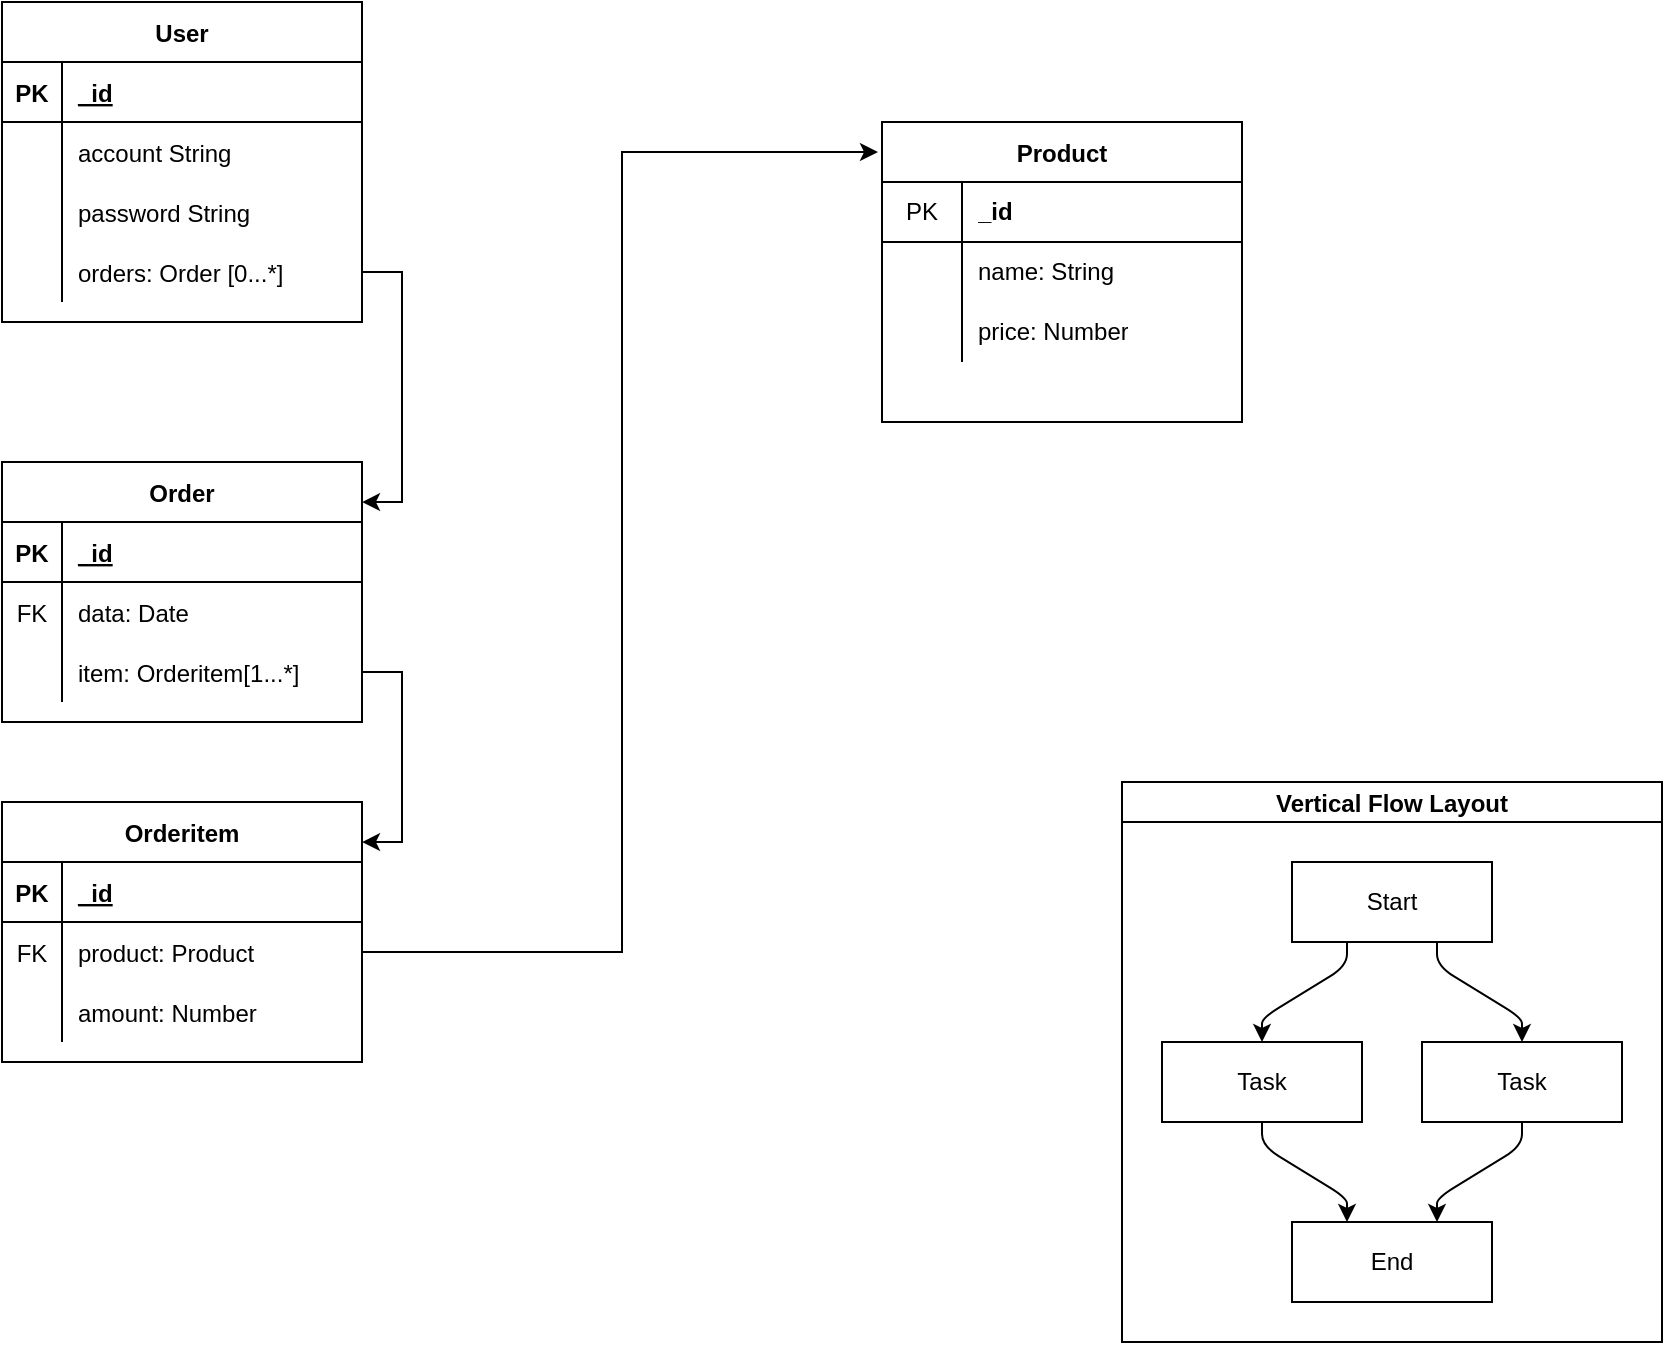 <mxfile version="14.8.1" type="device"><diagram id="R7eCJ5IpOY5PTZctYYpy" name="Page-1"><mxGraphModel dx="1422" dy="828" grid="1" gridSize="10" guides="1" tooltips="1" connect="1" arrows="1" fold="1" page="1" pageScale="1" pageWidth="900" pageHeight="1600" math="0" shadow="0"><root><mxCell id="0"/><mxCell id="1" parent="0"/><mxCell id="FCjw0gVltOr3_k3T9U_9-31" value="Vertical Flow Layout" style="swimlane;startSize=20;horizontal=1;childLayout=flowLayout;flowOrientation=north;resizable=0;interRankCellSpacing=50;containerType=tree;" parent="1" vertex="1"><mxGeometry x="620" y="430" width="270" height="280" as="geometry"/></mxCell><mxCell id="FCjw0gVltOr3_k3T9U_9-32" value="Start" style="whiteSpace=wrap;html=1;" parent="FCjw0gVltOr3_k3T9U_9-31" vertex="1"><mxGeometry x="85" y="40" width="100" height="40" as="geometry"/></mxCell><mxCell id="FCjw0gVltOr3_k3T9U_9-33" value="Task" style="whiteSpace=wrap;html=1;" parent="FCjw0gVltOr3_k3T9U_9-31" vertex="1"><mxGeometry x="20" y="130" width="100" height="40" as="geometry"/></mxCell><mxCell id="FCjw0gVltOr3_k3T9U_9-34" value="" style="html=1;noEdgeStyle=1;orthogonal=1;" parent="FCjw0gVltOr3_k3T9U_9-31" source="FCjw0gVltOr3_k3T9U_9-32" target="FCjw0gVltOr3_k3T9U_9-33" edge="1"><mxGeometry relative="1" as="geometry"><Array as="points"><mxPoint x="112.5" y="92"/><mxPoint x="70" y="118"/></Array></mxGeometry></mxCell><mxCell id="FCjw0gVltOr3_k3T9U_9-35" value="Task" style="whiteSpace=wrap;html=1;" parent="FCjw0gVltOr3_k3T9U_9-31" vertex="1"><mxGeometry x="150" y="130" width="100" height="40" as="geometry"/></mxCell><mxCell id="FCjw0gVltOr3_k3T9U_9-36" value="" style="html=1;noEdgeStyle=1;orthogonal=1;" parent="FCjw0gVltOr3_k3T9U_9-31" source="FCjw0gVltOr3_k3T9U_9-32" target="FCjw0gVltOr3_k3T9U_9-35" edge="1"><mxGeometry relative="1" as="geometry"><Array as="points"><mxPoint x="157.5" y="92"/><mxPoint x="200" y="118"/></Array></mxGeometry></mxCell><mxCell id="FCjw0gVltOr3_k3T9U_9-37" value="End" style="whiteSpace=wrap;html=1;" parent="FCjw0gVltOr3_k3T9U_9-31" vertex="1"><mxGeometry x="85" y="220" width="100" height="40" as="geometry"/></mxCell><mxCell id="FCjw0gVltOr3_k3T9U_9-38" value="" style="html=1;noEdgeStyle=1;orthogonal=1;" parent="FCjw0gVltOr3_k3T9U_9-31" source="FCjw0gVltOr3_k3T9U_9-33" target="FCjw0gVltOr3_k3T9U_9-37" edge="1"><mxGeometry relative="1" as="geometry"><Array as="points"><mxPoint x="70" y="182"/><mxPoint x="112.5" y="208"/></Array></mxGeometry></mxCell><mxCell id="FCjw0gVltOr3_k3T9U_9-39" value="" style="html=1;noEdgeStyle=1;orthogonal=1;" parent="FCjw0gVltOr3_k3T9U_9-31" source="FCjw0gVltOr3_k3T9U_9-35" target="FCjw0gVltOr3_k3T9U_9-37" edge="1"><mxGeometry relative="1" as="geometry"><Array as="points"><mxPoint x="200" y="182"/><mxPoint x="157.5" y="208"/></Array></mxGeometry></mxCell><mxCell id="OxE0f9y6KFbuX9Gi3Q7B-34" value="Product" style="shape=table;startSize=30;container=1;collapsible=0;childLayout=tableLayout;fixedRows=1;rowLines=0;fontStyle=1;align=center;" parent="1" vertex="1"><mxGeometry x="500" y="100" width="180" height="150" as="geometry"/></mxCell><mxCell id="OxE0f9y6KFbuX9Gi3Q7B-35" value="" style="shape=partialRectangle;html=1;whiteSpace=wrap;collapsible=0;dropTarget=0;pointerEvents=0;fillColor=none;top=0;left=0;bottom=1;right=0;points=[[0,0.5],[1,0.5]];portConstraint=eastwest;" parent="OxE0f9y6KFbuX9Gi3Q7B-34" vertex="1"><mxGeometry y="30" width="180" height="30" as="geometry"/></mxCell><mxCell id="OxE0f9y6KFbuX9Gi3Q7B-36" value="PK" style="shape=partialRectangle;html=1;whiteSpace=wrap;connectable=0;fillColor=none;top=0;left=0;bottom=0;right=0;overflow=hidden;" parent="OxE0f9y6KFbuX9Gi3Q7B-35" vertex="1"><mxGeometry width="40" height="30" as="geometry"/></mxCell><mxCell id="OxE0f9y6KFbuX9Gi3Q7B-37" value="&lt;span style=&quot;font-weight: 700&quot;&gt;_id&lt;/span&gt;" style="shape=partialRectangle;html=1;whiteSpace=wrap;connectable=0;fillColor=none;top=0;left=0;bottom=0;right=0;align=left;spacingLeft=6;overflow=hidden;" parent="OxE0f9y6KFbuX9Gi3Q7B-35" vertex="1"><mxGeometry x="40" width="140" height="30" as="geometry"/></mxCell><mxCell id="OxE0f9y6KFbuX9Gi3Q7B-38" value="" style="shape=partialRectangle;html=1;whiteSpace=wrap;collapsible=0;dropTarget=0;pointerEvents=0;fillColor=none;top=0;left=0;bottom=0;right=0;points=[[0,0.5],[1,0.5]];portConstraint=eastwest;" parent="OxE0f9y6KFbuX9Gi3Q7B-34" vertex="1"><mxGeometry y="60" width="180" height="30" as="geometry"/></mxCell><mxCell id="OxE0f9y6KFbuX9Gi3Q7B-39" value="" style="shape=partialRectangle;html=1;whiteSpace=wrap;connectable=0;fillColor=none;top=0;left=0;bottom=0;right=0;overflow=hidden;" parent="OxE0f9y6KFbuX9Gi3Q7B-38" vertex="1"><mxGeometry width="40" height="30" as="geometry"/></mxCell><mxCell id="OxE0f9y6KFbuX9Gi3Q7B-40" value="name: String" style="shape=partialRectangle;html=1;whiteSpace=wrap;connectable=0;fillColor=none;top=0;left=0;bottom=0;right=0;align=left;spacingLeft=6;overflow=hidden;" parent="OxE0f9y6KFbuX9Gi3Q7B-38" vertex="1"><mxGeometry x="40" width="140" height="30" as="geometry"/></mxCell><mxCell id="OxE0f9y6KFbuX9Gi3Q7B-41" value="" style="shape=partialRectangle;html=1;whiteSpace=wrap;collapsible=0;dropTarget=0;pointerEvents=0;fillColor=none;top=0;left=0;bottom=0;right=0;points=[[0,0.5],[1,0.5]];portConstraint=eastwest;" parent="OxE0f9y6KFbuX9Gi3Q7B-34" vertex="1"><mxGeometry y="90" width="180" height="30" as="geometry"/></mxCell><mxCell id="OxE0f9y6KFbuX9Gi3Q7B-42" value="" style="shape=partialRectangle;html=1;whiteSpace=wrap;connectable=0;fillColor=none;top=0;left=0;bottom=0;right=0;overflow=hidden;" parent="OxE0f9y6KFbuX9Gi3Q7B-41" vertex="1"><mxGeometry width="40" height="30" as="geometry"/></mxCell><mxCell id="OxE0f9y6KFbuX9Gi3Q7B-43" value="price: Number" style="shape=partialRectangle;html=1;whiteSpace=wrap;connectable=0;fillColor=none;top=0;left=0;bottom=0;right=0;align=left;spacingLeft=6;overflow=hidden;" parent="OxE0f9y6KFbuX9Gi3Q7B-41" vertex="1"><mxGeometry x="40" width="140" height="30" as="geometry"/></mxCell><mxCell id="a25-xhJekByXPYanTDmg-1" value="Order" style="shape=table;startSize=30;container=1;collapsible=1;childLayout=tableLayout;fixedRows=1;rowLines=0;fontStyle=1;align=center;resizeLast=1;strokeWidth=1;" parent="1" vertex="1"><mxGeometry x="60" y="270" width="180" height="130" as="geometry"/></mxCell><mxCell id="a25-xhJekByXPYanTDmg-2" value="" style="shape=partialRectangle;collapsible=0;dropTarget=0;pointerEvents=0;fillColor=none;top=0;left=0;bottom=1;right=0;points=[[0,0.5],[1,0.5]];portConstraint=eastwest;" parent="a25-xhJekByXPYanTDmg-1" vertex="1"><mxGeometry y="30" width="180" height="30" as="geometry"/></mxCell><mxCell id="a25-xhJekByXPYanTDmg-3" value="PK" style="shape=partialRectangle;connectable=0;fillColor=none;top=0;left=0;bottom=0;right=0;fontStyle=1;overflow=hidden;" parent="a25-xhJekByXPYanTDmg-2" vertex="1"><mxGeometry width="30" height="30" as="geometry"/></mxCell><mxCell id="a25-xhJekByXPYanTDmg-4" value="_id" style="shape=partialRectangle;connectable=0;fillColor=none;top=0;left=0;bottom=0;right=0;align=left;spacingLeft=6;fontStyle=5;overflow=hidden;" parent="a25-xhJekByXPYanTDmg-2" vertex="1"><mxGeometry x="30" width="150" height="30" as="geometry"/></mxCell><mxCell id="a25-xhJekByXPYanTDmg-5" value="" style="shape=partialRectangle;collapsible=0;dropTarget=0;pointerEvents=0;fillColor=none;top=0;left=0;bottom=0;right=0;points=[[0,0.5],[1,0.5]];portConstraint=eastwest;" parent="a25-xhJekByXPYanTDmg-1" vertex="1"><mxGeometry y="60" width="180" height="30" as="geometry"/></mxCell><mxCell id="a25-xhJekByXPYanTDmg-6" value="FK" style="shape=partialRectangle;connectable=0;fillColor=none;top=0;left=0;bottom=0;right=0;editable=1;overflow=hidden;" parent="a25-xhJekByXPYanTDmg-5" vertex="1"><mxGeometry width="30" height="30" as="geometry"/></mxCell><mxCell id="a25-xhJekByXPYanTDmg-7" value="data: Date" style="shape=partialRectangle;connectable=0;fillColor=none;top=0;left=0;bottom=0;right=0;align=left;spacingLeft=6;overflow=hidden;" parent="a25-xhJekByXPYanTDmg-5" vertex="1"><mxGeometry x="30" width="150" height="30" as="geometry"/></mxCell><mxCell id="a25-xhJekByXPYanTDmg-8" value="" style="shape=partialRectangle;collapsible=0;dropTarget=0;pointerEvents=0;fillColor=none;top=0;left=0;bottom=0;right=0;points=[[0,0.5],[1,0.5]];portConstraint=eastwest;" parent="a25-xhJekByXPYanTDmg-1" vertex="1"><mxGeometry y="90" width="180" height="30" as="geometry"/></mxCell><mxCell id="a25-xhJekByXPYanTDmg-9" value="" style="shape=partialRectangle;connectable=0;fillColor=none;top=0;left=0;bottom=0;right=0;editable=1;overflow=hidden;" parent="a25-xhJekByXPYanTDmg-8" vertex="1"><mxGeometry width="30" height="30" as="geometry"/></mxCell><mxCell id="a25-xhJekByXPYanTDmg-10" value="item: Orderitem[1...*]" style="shape=partialRectangle;connectable=0;fillColor=none;top=0;left=0;bottom=0;right=0;align=left;spacingLeft=6;overflow=hidden;" parent="a25-xhJekByXPYanTDmg-8" vertex="1"><mxGeometry x="30" width="150" height="30" as="geometry"/></mxCell><mxCell id="a25-xhJekByXPYanTDmg-14" value="User" style="shape=table;startSize=30;container=1;collapsible=1;childLayout=tableLayout;fixedRows=1;rowLines=0;fontStyle=1;align=center;resizeLast=1;" parent="1" vertex="1"><mxGeometry x="60" y="40" width="180" height="160" as="geometry"/></mxCell><mxCell id="a25-xhJekByXPYanTDmg-15" value="" style="shape=partialRectangle;collapsible=0;dropTarget=0;pointerEvents=0;fillColor=none;top=0;left=0;bottom=1;right=0;points=[[0,0.5],[1,0.5]];portConstraint=eastwest;" parent="a25-xhJekByXPYanTDmg-14" vertex="1"><mxGeometry y="30" width="180" height="30" as="geometry"/></mxCell><mxCell id="a25-xhJekByXPYanTDmg-16" value="PK" style="shape=partialRectangle;connectable=0;fillColor=none;top=0;left=0;bottom=0;right=0;fontStyle=1;overflow=hidden;" parent="a25-xhJekByXPYanTDmg-15" vertex="1"><mxGeometry width="30" height="30" as="geometry"/></mxCell><mxCell id="a25-xhJekByXPYanTDmg-17" value="_id" style="shape=partialRectangle;connectable=0;fillColor=none;top=0;left=0;bottom=0;right=0;align=left;spacingLeft=6;fontStyle=5;overflow=hidden;" parent="a25-xhJekByXPYanTDmg-15" vertex="1"><mxGeometry x="30" width="150" height="30" as="geometry"/></mxCell><mxCell id="a25-xhJekByXPYanTDmg-18" value="" style="shape=partialRectangle;collapsible=0;dropTarget=0;pointerEvents=0;fillColor=none;top=0;left=0;bottom=0;right=0;points=[[0,0.5],[1,0.5]];portConstraint=eastwest;" parent="a25-xhJekByXPYanTDmg-14" vertex="1"><mxGeometry y="60" width="180" height="30" as="geometry"/></mxCell><mxCell id="a25-xhJekByXPYanTDmg-19" value="" style="shape=partialRectangle;connectable=0;fillColor=none;top=0;left=0;bottom=0;right=0;editable=1;overflow=hidden;" parent="a25-xhJekByXPYanTDmg-18" vertex="1"><mxGeometry width="30" height="30" as="geometry"/></mxCell><mxCell id="a25-xhJekByXPYanTDmg-20" value="account String" style="shape=partialRectangle;connectable=0;fillColor=none;top=0;left=0;bottom=0;right=0;align=left;spacingLeft=6;overflow=hidden;" parent="a25-xhJekByXPYanTDmg-18" vertex="1"><mxGeometry x="30" width="150" height="30" as="geometry"/></mxCell><mxCell id="a25-xhJekByXPYanTDmg-21" value="" style="shape=partialRectangle;collapsible=0;dropTarget=0;pointerEvents=0;fillColor=none;top=0;left=0;bottom=0;right=0;points=[[0,0.5],[1,0.5]];portConstraint=eastwest;" parent="a25-xhJekByXPYanTDmg-14" vertex="1"><mxGeometry y="90" width="180" height="30" as="geometry"/></mxCell><mxCell id="a25-xhJekByXPYanTDmg-22" value="" style="shape=partialRectangle;connectable=0;fillColor=none;top=0;left=0;bottom=0;right=0;editable=1;overflow=hidden;" parent="a25-xhJekByXPYanTDmg-21" vertex="1"><mxGeometry width="30" height="30" as="geometry"/></mxCell><mxCell id="a25-xhJekByXPYanTDmg-23" value="password String" style="shape=partialRectangle;connectable=0;fillColor=none;top=0;left=0;bottom=0;right=0;align=left;spacingLeft=6;overflow=hidden;" parent="a25-xhJekByXPYanTDmg-21" vertex="1"><mxGeometry x="30" width="150" height="30" as="geometry"/></mxCell><mxCell id="a25-xhJekByXPYanTDmg-24" value="" style="shape=partialRectangle;collapsible=0;dropTarget=0;pointerEvents=0;fillColor=none;top=0;left=0;bottom=0;right=0;points=[[0,0.5],[1,0.5]];portConstraint=eastwest;" parent="a25-xhJekByXPYanTDmg-14" vertex="1"><mxGeometry y="120" width="180" height="30" as="geometry"/></mxCell><mxCell id="a25-xhJekByXPYanTDmg-25" value="" style="shape=partialRectangle;connectable=0;fillColor=none;top=0;left=0;bottom=0;right=0;editable=1;overflow=hidden;" parent="a25-xhJekByXPYanTDmg-24" vertex="1"><mxGeometry width="30" height="30" as="geometry"/></mxCell><mxCell id="a25-xhJekByXPYanTDmg-26" value="orders: Order [0...*]" style="shape=partialRectangle;connectable=0;fillColor=none;top=0;left=0;bottom=0;right=0;align=left;spacingLeft=6;overflow=hidden;" parent="a25-xhJekByXPYanTDmg-24" vertex="1"><mxGeometry x="30" width="150" height="30" as="geometry"/></mxCell><mxCell id="6EGWiEjFXai50zCuRhKd-1" value="Orderitem" style="shape=table;startSize=30;container=1;collapsible=1;childLayout=tableLayout;fixedRows=1;rowLines=0;fontStyle=1;align=center;resizeLast=1;strokeWidth=1;" vertex="1" parent="1"><mxGeometry x="60" y="440" width="180" height="130" as="geometry"/></mxCell><mxCell id="6EGWiEjFXai50zCuRhKd-2" value="" style="shape=partialRectangle;collapsible=0;dropTarget=0;pointerEvents=0;fillColor=none;top=0;left=0;bottom=1;right=0;points=[[0,0.5],[1,0.5]];portConstraint=eastwest;" vertex="1" parent="6EGWiEjFXai50zCuRhKd-1"><mxGeometry y="30" width="180" height="30" as="geometry"/></mxCell><mxCell id="6EGWiEjFXai50zCuRhKd-3" value="PK" style="shape=partialRectangle;connectable=0;fillColor=none;top=0;left=0;bottom=0;right=0;fontStyle=1;overflow=hidden;" vertex="1" parent="6EGWiEjFXai50zCuRhKd-2"><mxGeometry width="30" height="30" as="geometry"/></mxCell><mxCell id="6EGWiEjFXai50zCuRhKd-4" value="_id" style="shape=partialRectangle;connectable=0;fillColor=none;top=0;left=0;bottom=0;right=0;align=left;spacingLeft=6;fontStyle=5;overflow=hidden;" vertex="1" parent="6EGWiEjFXai50zCuRhKd-2"><mxGeometry x="30" width="150" height="30" as="geometry"/></mxCell><mxCell id="6EGWiEjFXai50zCuRhKd-5" value="" style="shape=partialRectangle;collapsible=0;dropTarget=0;pointerEvents=0;fillColor=none;top=0;left=0;bottom=0;right=0;points=[[0,0.5],[1,0.5]];portConstraint=eastwest;" vertex="1" parent="6EGWiEjFXai50zCuRhKd-1"><mxGeometry y="60" width="180" height="30" as="geometry"/></mxCell><mxCell id="6EGWiEjFXai50zCuRhKd-6" value="FK" style="shape=partialRectangle;connectable=0;fillColor=none;top=0;left=0;bottom=0;right=0;editable=1;overflow=hidden;" vertex="1" parent="6EGWiEjFXai50zCuRhKd-5"><mxGeometry width="30" height="30" as="geometry"/></mxCell><mxCell id="6EGWiEjFXai50zCuRhKd-7" value="product: Product" style="shape=partialRectangle;connectable=0;fillColor=none;top=0;left=0;bottom=0;right=0;align=left;spacingLeft=6;overflow=hidden;" vertex="1" parent="6EGWiEjFXai50zCuRhKd-5"><mxGeometry x="30" width="150" height="30" as="geometry"/></mxCell><mxCell id="6EGWiEjFXai50zCuRhKd-8" value="" style="shape=partialRectangle;collapsible=0;dropTarget=0;pointerEvents=0;fillColor=none;top=0;left=0;bottom=0;right=0;points=[[0,0.5],[1,0.5]];portConstraint=eastwest;" vertex="1" parent="6EGWiEjFXai50zCuRhKd-1"><mxGeometry y="90" width="180" height="30" as="geometry"/></mxCell><mxCell id="6EGWiEjFXai50zCuRhKd-9" value="" style="shape=partialRectangle;connectable=0;fillColor=none;top=0;left=0;bottom=0;right=0;editable=1;overflow=hidden;" vertex="1" parent="6EGWiEjFXai50zCuRhKd-8"><mxGeometry width="30" height="30" as="geometry"/></mxCell><mxCell id="6EGWiEjFXai50zCuRhKd-10" value="amount: Number" style="shape=partialRectangle;connectable=0;fillColor=none;top=0;left=0;bottom=0;right=0;align=left;spacingLeft=6;overflow=hidden;" vertex="1" parent="6EGWiEjFXai50zCuRhKd-8"><mxGeometry x="30" width="150" height="30" as="geometry"/></mxCell><mxCell id="6EGWiEjFXai50zCuRhKd-11" style="edgeStyle=orthogonalEdgeStyle;rounded=0;orthogonalLoop=1;jettySize=auto;html=1;exitX=1;exitY=0.5;exitDx=0;exitDy=0;entryX=1;entryY=0.154;entryDx=0;entryDy=0;entryPerimeter=0;" edge="1" parent="1" source="a25-xhJekByXPYanTDmg-24" target="a25-xhJekByXPYanTDmg-1"><mxGeometry relative="1" as="geometry"/></mxCell><mxCell id="6EGWiEjFXai50zCuRhKd-12" style="edgeStyle=orthogonalEdgeStyle;rounded=0;orthogonalLoop=1;jettySize=auto;html=1;exitX=1;exitY=0.5;exitDx=0;exitDy=0;entryX=1;entryY=0.154;entryDx=0;entryDy=0;entryPerimeter=0;" edge="1" parent="1" source="a25-xhJekByXPYanTDmg-8" target="6EGWiEjFXai50zCuRhKd-1"><mxGeometry relative="1" as="geometry"/></mxCell><mxCell id="6EGWiEjFXai50zCuRhKd-13" style="edgeStyle=orthogonalEdgeStyle;rounded=0;orthogonalLoop=1;jettySize=auto;html=1;exitX=1;exitY=0.5;exitDx=0;exitDy=0;" edge="1" parent="1" source="6EGWiEjFXai50zCuRhKd-5"><mxGeometry relative="1" as="geometry"><mxPoint x="498" y="115" as="targetPoint"/><Array as="points"><mxPoint x="370" y="515"/><mxPoint x="370" y="115"/></Array></mxGeometry></mxCell></root></mxGraphModel></diagram></mxfile>